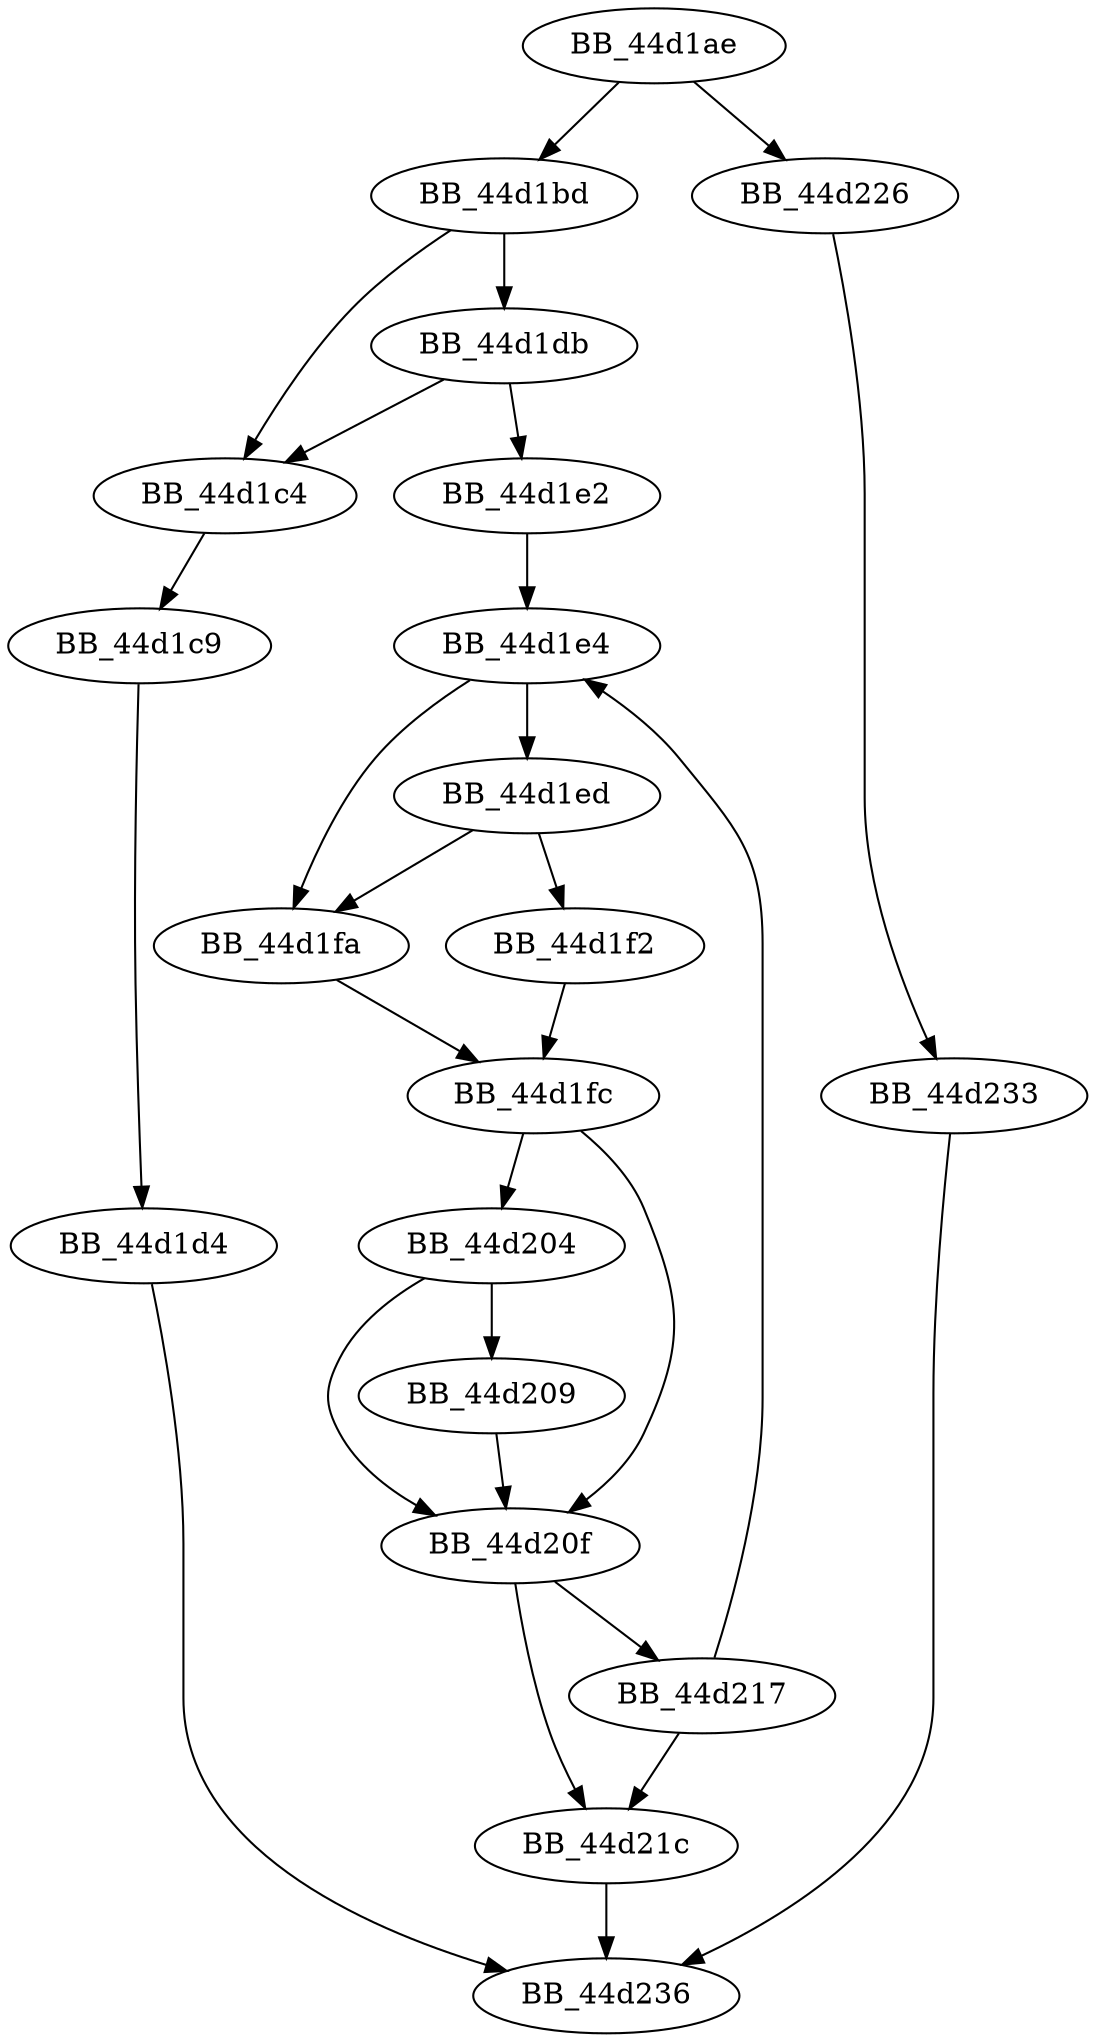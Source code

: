 DiGraph sub_44D1AE{
BB_44d1ae->BB_44d1bd
BB_44d1ae->BB_44d226
BB_44d1bd->BB_44d1c4
BB_44d1bd->BB_44d1db
BB_44d1c4->BB_44d1c9
BB_44d1c9->BB_44d1d4
BB_44d1d4->BB_44d236
BB_44d1db->BB_44d1c4
BB_44d1db->BB_44d1e2
BB_44d1e2->BB_44d1e4
BB_44d1e4->BB_44d1ed
BB_44d1e4->BB_44d1fa
BB_44d1ed->BB_44d1f2
BB_44d1ed->BB_44d1fa
BB_44d1f2->BB_44d1fc
BB_44d1fa->BB_44d1fc
BB_44d1fc->BB_44d204
BB_44d1fc->BB_44d20f
BB_44d204->BB_44d209
BB_44d204->BB_44d20f
BB_44d209->BB_44d20f
BB_44d20f->BB_44d217
BB_44d20f->BB_44d21c
BB_44d217->BB_44d1e4
BB_44d217->BB_44d21c
BB_44d21c->BB_44d236
BB_44d226->BB_44d233
BB_44d233->BB_44d236
}
